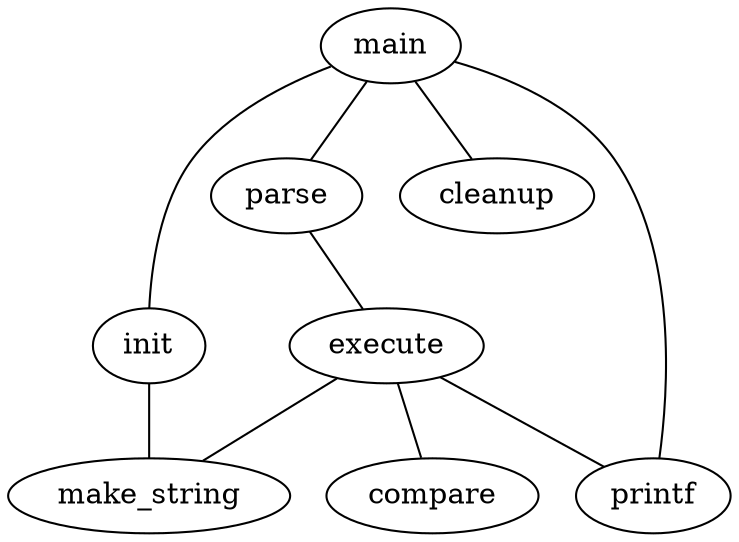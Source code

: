 graph G {
main -- parse -- execute;
main -- init;
main -- cleanup;
execute -- make_string;
execute -- printf;
init -- make_string;
main -- printf;
execute -- compare;
}
